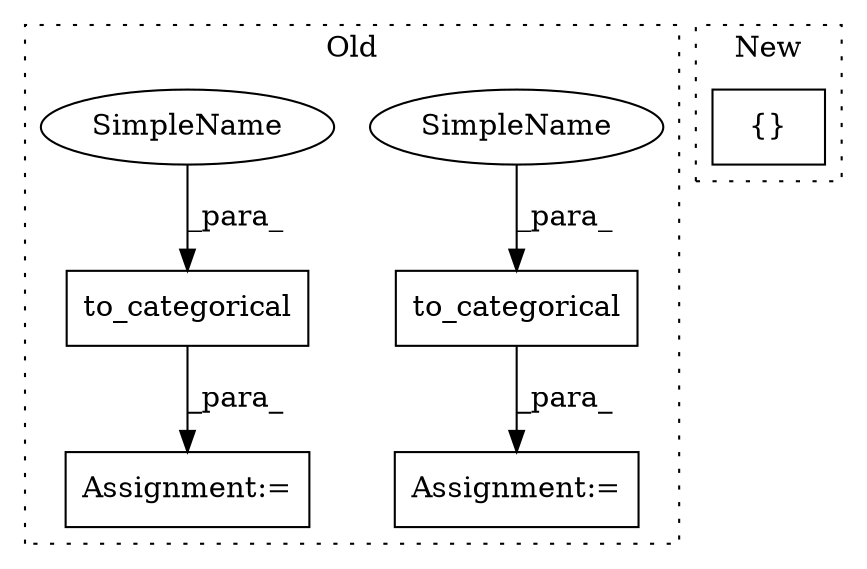 digraph G {
subgraph cluster0 {
1 [label="to_categorical" a="32" s="902,923" l="15,1" shape="box"];
3 [label="Assignment:=" a="7" s="889" l="1" shape="box"];
4 [label="to_categorical" a="32" s="623,644" l="15,1" shape="box"];
5 [label="Assignment:=" a="7" s="610" l="1" shape="box"];
6 [label="SimpleName" a="42" s="917" l="6" shape="ellipse"];
7 [label="SimpleName" a="42" s="638" l="6" shape="ellipse"];
label = "Old";
style="dotted";
}
subgraph cluster1 {
2 [label="{}" a="4" s="847,853" l="1,1" shape="box"];
label = "New";
style="dotted";
}
1 -> 3 [label="_para_"];
4 -> 5 [label="_para_"];
6 -> 1 [label="_para_"];
7 -> 4 [label="_para_"];
}